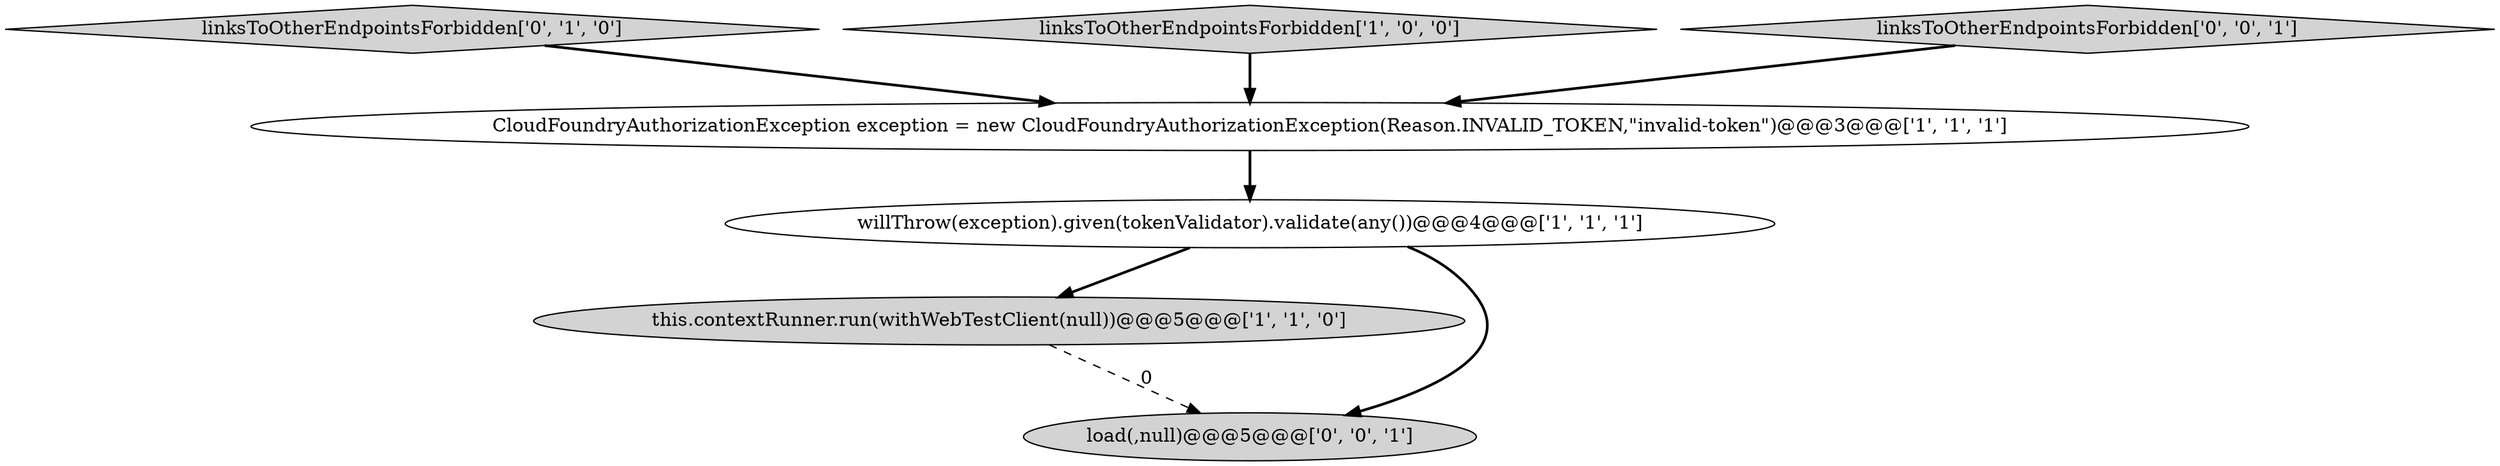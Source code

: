digraph {
2 [style = filled, label = "CloudFoundryAuthorizationException exception = new CloudFoundryAuthorizationException(Reason.INVALID_TOKEN,\"invalid-token\")@@@3@@@['1', '1', '1']", fillcolor = white, shape = ellipse image = "AAA0AAABBB1BBB"];
4 [style = filled, label = "linksToOtherEndpointsForbidden['0', '1', '0']", fillcolor = lightgray, shape = diamond image = "AAA0AAABBB2BBB"];
3 [style = filled, label = "this.contextRunner.run(withWebTestClient(null))@@@5@@@['1', '1', '0']", fillcolor = lightgray, shape = ellipse image = "AAA0AAABBB1BBB"];
1 [style = filled, label = "linksToOtherEndpointsForbidden['1', '0', '0']", fillcolor = lightgray, shape = diamond image = "AAA0AAABBB1BBB"];
6 [style = filled, label = "linksToOtherEndpointsForbidden['0', '0', '1']", fillcolor = lightgray, shape = diamond image = "AAA0AAABBB3BBB"];
5 [style = filled, label = "load(,null)@@@5@@@['0', '0', '1']", fillcolor = lightgray, shape = ellipse image = "AAA0AAABBB3BBB"];
0 [style = filled, label = "willThrow(exception).given(tokenValidator).validate(any())@@@4@@@['1', '1', '1']", fillcolor = white, shape = ellipse image = "AAA0AAABBB1BBB"];
0->3 [style = bold, label=""];
3->5 [style = dashed, label="0"];
1->2 [style = bold, label=""];
2->0 [style = bold, label=""];
4->2 [style = bold, label=""];
0->5 [style = bold, label=""];
6->2 [style = bold, label=""];
}
